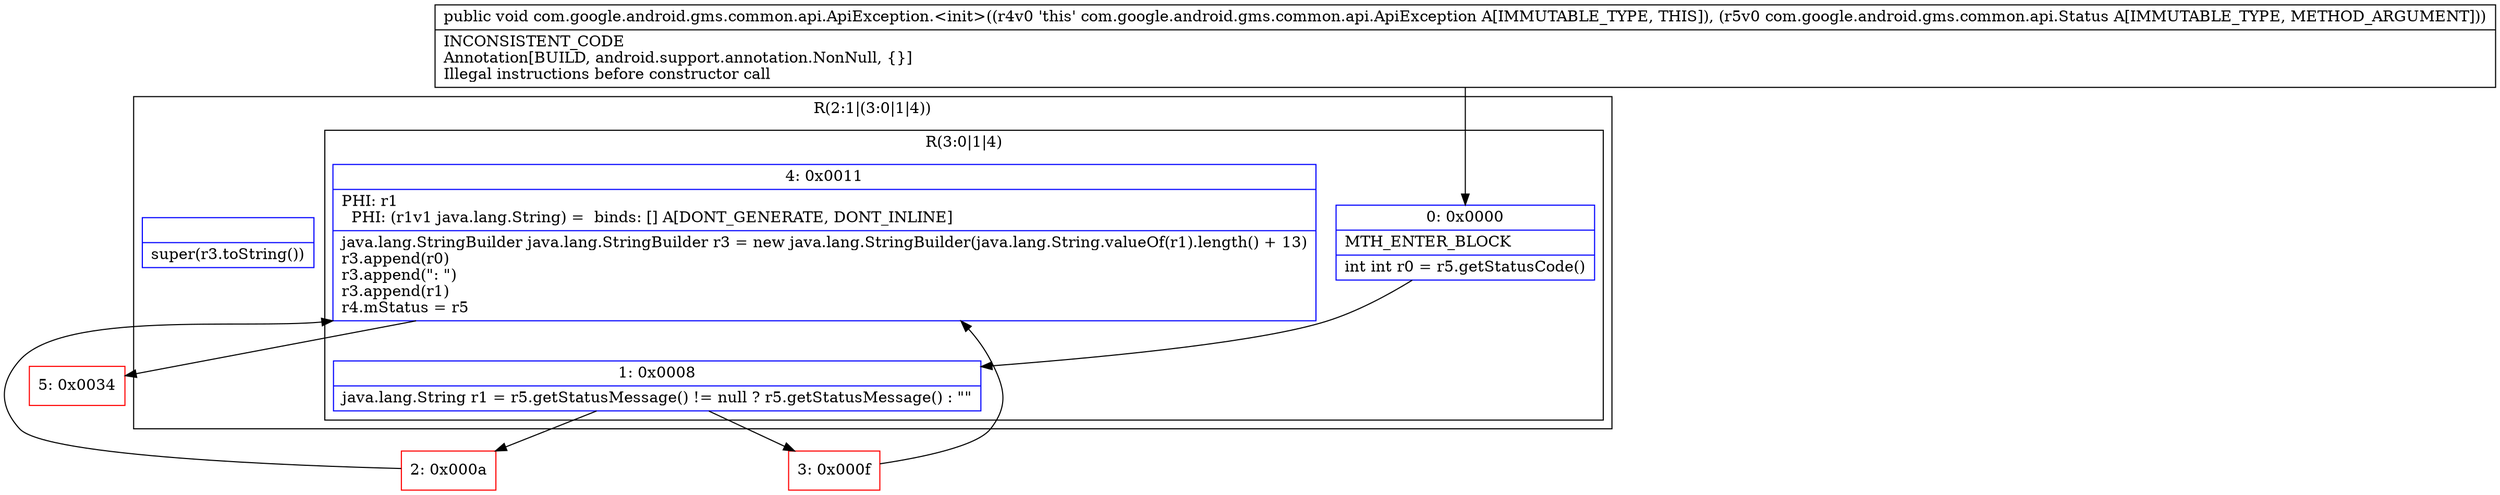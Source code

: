 digraph "CFG forcom.google.android.gms.common.api.ApiException.\<init\>(Lcom\/google\/android\/gms\/common\/api\/Status;)V" {
subgraph cluster_Region_249545 {
label = "R(2:1|(3:0|1|4))";
node [shape=record,color=blue];
Node_InsnContainer_1028511675 [shape=record,label="{|super(r3.toString())\l}"];
subgraph cluster_Region_214389973 {
label = "R(3:0|1|4)";
node [shape=record,color=blue];
Node_0 [shape=record,label="{0\:\ 0x0000|MTH_ENTER_BLOCK\l|int int r0 = r5.getStatusCode()\l}"];
Node_1 [shape=record,label="{1\:\ 0x0008|java.lang.String r1 = r5.getStatusMessage() != null ? r5.getStatusMessage() : \"\"\l}"];
Node_4 [shape=record,label="{4\:\ 0x0011|PHI: r1 \l  PHI: (r1v1 java.lang.String) =  binds: [] A[DONT_GENERATE, DONT_INLINE]\l|java.lang.StringBuilder java.lang.StringBuilder r3 = new java.lang.StringBuilder(java.lang.String.valueOf(r1).length() + 13)\lr3.append(r0)\lr3.append(\": \")\lr3.append(r1)\lr4.mStatus = r5\l}"];
}
}
Node_2 [shape=record,color=red,label="{2\:\ 0x000a}"];
Node_3 [shape=record,color=red,label="{3\:\ 0x000f}"];
Node_5 [shape=record,color=red,label="{5\:\ 0x0034}"];
MethodNode[shape=record,label="{public void com.google.android.gms.common.api.ApiException.\<init\>((r4v0 'this' com.google.android.gms.common.api.ApiException A[IMMUTABLE_TYPE, THIS]), (r5v0 com.google.android.gms.common.api.Status A[IMMUTABLE_TYPE, METHOD_ARGUMENT]))  | INCONSISTENT_CODE\lAnnotation[BUILD, android.support.annotation.NonNull, \{\}]\lIllegal instructions before constructor call\l}"];
MethodNode -> Node_0;
Node_0 -> Node_1;
Node_1 -> Node_2;
Node_1 -> Node_3;
Node_4 -> Node_5;
Node_2 -> Node_4;
Node_3 -> Node_4;
}

